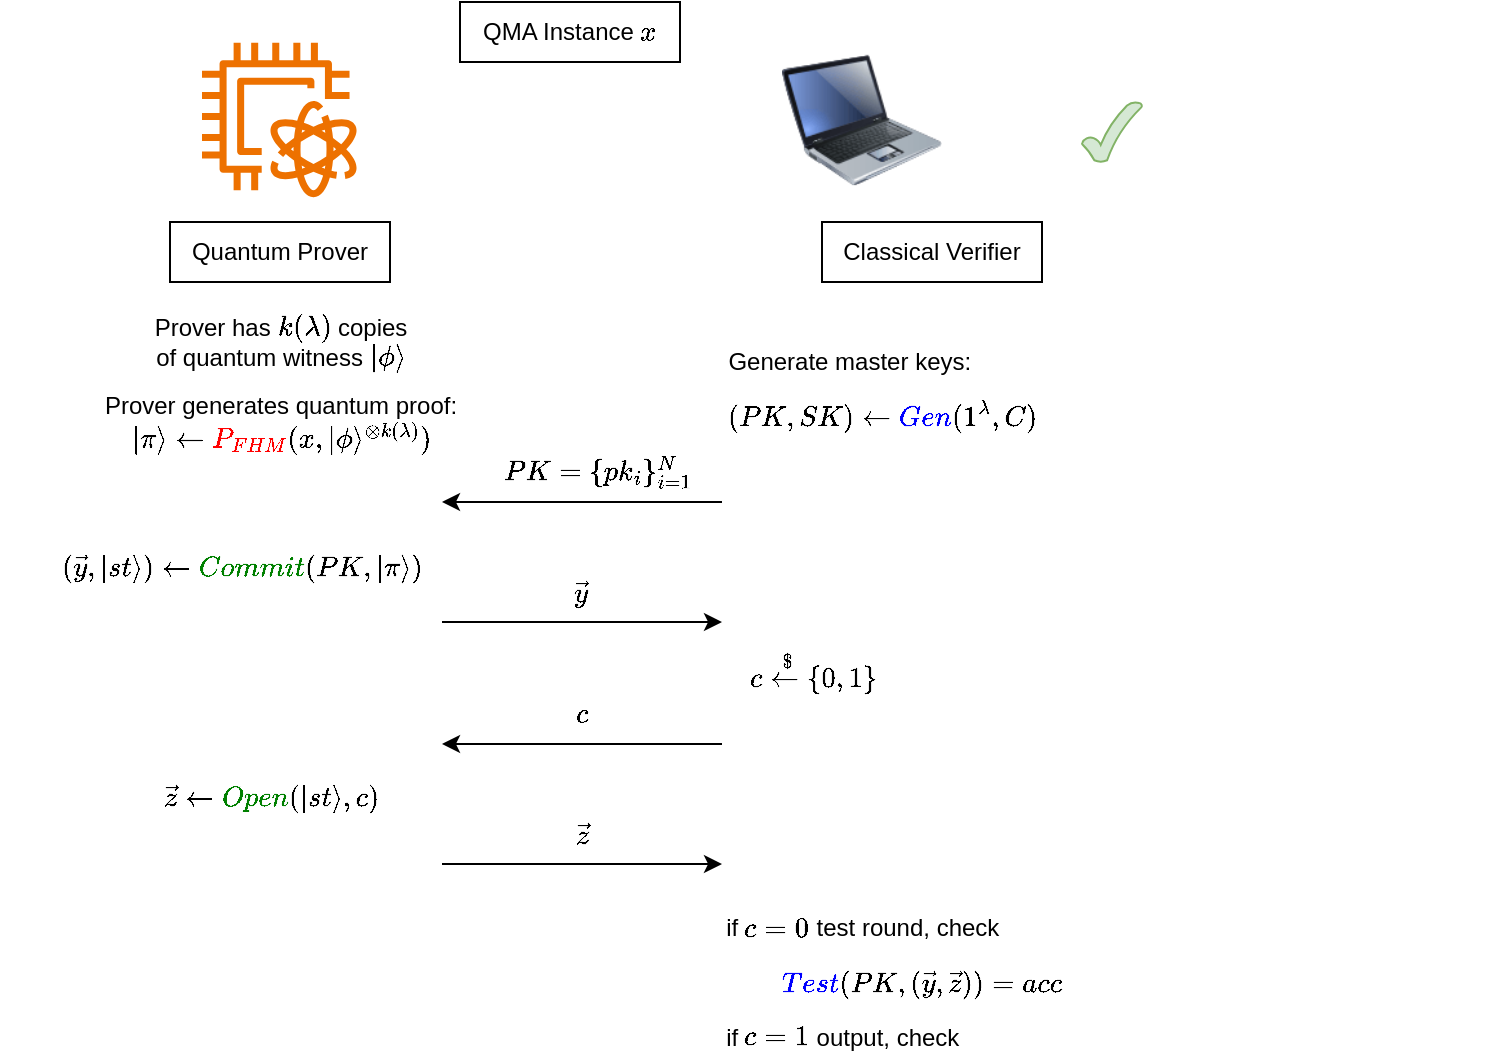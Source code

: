 <mxfile version="22.1.8" type="github">
  <diagram name="Page-1" id="_dstjYk30MXzqf1PtoBF">
    <mxGraphModel dx="794" dy="521" grid="1" gridSize="10" guides="1" tooltips="1" connect="1" arrows="1" fold="1" page="1" pageScale="1" pageWidth="850" pageHeight="1100" math="1" shadow="0">
      <root>
        <mxCell id="0" />
        <mxCell id="1" parent="0" />
        <mxCell id="ZD7uwhGMxv42USwJFpgz-1" value="" style="shape=image;verticalLabelPosition=bottom;labelBackgroundColor=default;verticalAlign=top;aspect=fixed;imageAspect=0;image=https://i.etsystatic.com/19934258/r/il/329e2e/1883115379/il_570xN.1883115379_aqot.jpg;" vertex="1" parent="1">
          <mxGeometry x="540" y="170" width="80" height="80" as="geometry" />
        </mxCell>
        <mxCell id="ZD7uwhGMxv42USwJFpgz-2" value="Classical Verifier" style="rounded=0;whiteSpace=wrap;html=1;" vertex="1" parent="1">
          <mxGeometry x="490" y="270" width="110" height="30" as="geometry" />
        </mxCell>
        <mxCell id="ZD7uwhGMxv42USwJFpgz-3" value="" style="image;html=1;image=img/lib/clip_art/computers/Laptop_128x128.png" vertex="1" parent="1">
          <mxGeometry x="470" y="179" width="80" height="80" as="geometry" />
        </mxCell>
        <mxCell id="ZD7uwhGMxv42USwJFpgz-4" value="" style="sketch=0;outlineConnect=0;fontColor=#232F3E;gradientColor=none;fillColor=#ED7100;strokeColor=none;dashed=0;verticalLabelPosition=bottom;verticalAlign=top;align=center;html=1;fontSize=12;fontStyle=0;aspect=fixed;pointerEvents=1;shape=mxgraph.aws4.braket_qpu;" vertex="1" parent="1">
          <mxGeometry x="180" y="180" width="78" height="78" as="geometry" />
        </mxCell>
        <mxCell id="ZD7uwhGMxv42USwJFpgz-5" value="Quantum Prover" style="rounded=0;whiteSpace=wrap;html=1;" vertex="1" parent="1">
          <mxGeometry x="164" y="270" width="110" height="30" as="geometry" />
        </mxCell>
        <mxCell id="ZD7uwhGMxv42USwJFpgz-6" value="" style="endArrow=classic;html=1;rounded=0;" edge="1" parent="1">
          <mxGeometry width="50" height="50" relative="1" as="geometry">
            <mxPoint x="300" y="470" as="sourcePoint" />
            <mxPoint x="440" y="470" as="targetPoint" />
          </mxGeometry>
        </mxCell>
        <mxCell id="ZD7uwhGMxv42USwJFpgz-7" value="QMA Instance \( x \)" style="rounded=0;whiteSpace=wrap;html=1;" vertex="1" parent="1">
          <mxGeometry x="309" y="160" width="110" height="30" as="geometry" />
        </mxCell>
        <mxCell id="ZD7uwhGMxv42USwJFpgz-8" value="Prover has \( k(\lambda) \) copies&lt;br&gt;of quantum witness&amp;nbsp;\(|\phi \rangle \)" style="text;html=1;align=center;verticalAlign=middle;resizable=0;points=[];autosize=1;strokeColor=none;fillColor=none;" vertex="1" parent="1">
          <mxGeometry x="114" y="310" width="210" height="40" as="geometry" />
        </mxCell>
        <mxCell id="ZD7uwhGMxv42USwJFpgz-12" value="" style="verticalLabelPosition=bottom;verticalAlign=top;html=1;shape=mxgraph.basic.tick;fillColor=#d5e8d4;strokeColor=#82b366;" vertex="1" parent="1">
          <mxGeometry x="620" y="210" width="30" height="30" as="geometry" />
        </mxCell>
        <mxCell id="ZD7uwhGMxv42USwJFpgz-13" value="Prover generates quantum proof:&lt;br&gt;\( |\pi\rangle \leftarrow&amp;nbsp;\textcolor{red}{&lt;br&gt;P_{FHM}}(x, |\phi\rangle^{\otimes k(\lambda)}) \)" style="text;html=1;align=center;verticalAlign=middle;resizable=0;points=[];autosize=1;strokeColor=none;fillColor=none;" vertex="1" parent="1">
          <mxGeometry x="79" y="340" width="280" height="60" as="geometry" />
        </mxCell>
        <mxCell id="ZD7uwhGMxv42USwJFpgz-14" value="&lt;div style=&quot;border-color: var(--border-color); text-align: right;&quot;&gt;&lt;br&gt;&lt;/div&gt;&lt;div style=&quot;border-color: var(--border-color); text-align: right;&quot;&gt;$$(\vec{y}, |st\rangle) \leftarrow \textcolor{green}{Commit}(PK, |\pi\rangle)$$&lt;/div&gt;" style="text;html=1;strokeColor=none;fillColor=none;align=center;verticalAlign=middle;whiteSpace=wrap;rounded=0;" vertex="1" parent="1">
          <mxGeometry x="170" y="420" width="60" height="30" as="geometry" />
        </mxCell>
        <mxCell id="ZD7uwhGMxv42USwJFpgz-15" value="\( \vec{y} \)" style="text;html=1;strokeColor=none;fillColor=none;align=center;verticalAlign=middle;whiteSpace=wrap;rounded=0;" vertex="1" parent="1">
          <mxGeometry x="340" y="440" width="60" height="30" as="geometry" />
        </mxCell>
        <mxCell id="ZD7uwhGMxv42USwJFpgz-17" value="$$c \xleftarrow{$} \{0,1\}$$" style="text;html=1;align=center;verticalAlign=middle;resizable=0;points=[];autosize=1;strokeColor=none;fillColor=none;" vertex="1" parent="1">
          <mxGeometry x="400" y="480" width="170" height="30" as="geometry" />
        </mxCell>
        <mxCell id="ZD7uwhGMxv42USwJFpgz-18" value="" style="endArrow=classic;html=1;rounded=0;" edge="1" parent="1">
          <mxGeometry width="50" height="50" relative="1" as="geometry">
            <mxPoint x="440" y="531" as="sourcePoint" />
            <mxPoint x="300" y="531" as="targetPoint" />
          </mxGeometry>
        </mxCell>
        <mxCell id="ZD7uwhGMxv42USwJFpgz-19" value="\( c \)" style="text;html=1;align=center;verticalAlign=middle;resizable=0;points=[];autosize=1;strokeColor=none;fillColor=none;" vertex="1" parent="1">
          <mxGeometry x="345" y="501" width="50" height="30" as="geometry" />
        </mxCell>
        <mxCell id="ZD7uwhGMxv42USwJFpgz-20" value="&lt;div style=&quot;border-color: var(--border-color); caret-color: rgb(0, 0, 0); color: rgb(0, 0, 0); font-family: Helvetica; font-size: 12px; font-style: normal; font-variant-caps: normal; font-weight: 400; letter-spacing: normal; text-align: right; text-indent: 0px; text-transform: none; word-spacing: 0px; -webkit-text-stroke-width: 0px; text-decoration: none;&quot;&gt;$$\vec{z} \leftarrow \textcolor{green}{Open}(|st\rangle, c)$$&lt;br&gt;&lt;/div&gt;" style="text;whiteSpace=wrap;html=1;" vertex="1" parent="1">
          <mxGeometry x="159" y="531" width="120" height="50" as="geometry" />
        </mxCell>
        <mxCell id="ZD7uwhGMxv42USwJFpgz-22" value="" style="endArrow=classic;html=1;rounded=0;" edge="1" parent="1">
          <mxGeometry width="50" height="50" relative="1" as="geometry">
            <mxPoint x="300" y="591" as="sourcePoint" />
            <mxPoint x="440" y="591" as="targetPoint" />
          </mxGeometry>
        </mxCell>
        <mxCell id="ZD7uwhGMxv42USwJFpgz-23" value="\( \vec{z} \)" style="text;html=1;strokeColor=none;fillColor=none;align=center;verticalAlign=middle;whiteSpace=wrap;rounded=0;" vertex="1" parent="1">
          <mxGeometry x="340" y="561" width="60" height="30" as="geometry" />
        </mxCell>
        <mxCell id="ZD7uwhGMxv42USwJFpgz-24" value="&lt;div style=&quot;border-color: var(--border-color); text-align: left;&quot;&gt;if \(c=0\) test round, check $$\textcolor{blue}{Test}(PK, (\vec{y}, \vec{z}))=acc$$&lt;/div&gt;&lt;div style=&quot;border-color: var(--border-color); text-align: left;&quot;&gt;if \(c=1\) output, check $$\textcolor{red}{V_{FHM}}(x,\textcolor{blue}{Out}(SK, (\vec{y}, \vec{z})))=acc$$&lt;/div&gt;" style="text;html=1;align=center;verticalAlign=middle;resizable=0;points=[];autosize=1;strokeColor=none;fillColor=none;" vertex="1" parent="1">
          <mxGeometry x="250" y="650" width="580" height="40" as="geometry" />
        </mxCell>
        <mxCell id="ZD7uwhGMxv42USwJFpgz-25" value="" style="endArrow=classic;html=1;rounded=0;" edge="1" parent="1">
          <mxGeometry width="50" height="50" relative="1" as="geometry">
            <mxPoint x="440" y="410" as="sourcePoint" />
            <mxPoint x="300" y="410" as="targetPoint" />
          </mxGeometry>
        </mxCell>
        <mxCell id="ZD7uwhGMxv42USwJFpgz-26" value="\( PK = \{ pk_i \}_{i=1}^{N} \)&amp;nbsp;" style="text;html=1;align=center;verticalAlign=middle;resizable=0;points=[];autosize=1;strokeColor=none;fillColor=none;" vertex="1" parent="1">
          <mxGeometry x="289" y="380" width="180" height="30" as="geometry" />
        </mxCell>
        <mxCell id="ZD7uwhGMxv42USwJFpgz-27" value="&lt;div style=&quot;border-color: var(--border-color); text-align: left;&quot;&gt;Generate master keys:&lt;/div&gt;&lt;div style=&quot;border-color: var(--border-color); text-align: left;&quot;&gt;$$(PK,SK)\leftarrow \textcolor{blue}{Gen}(1^\lambda, C)$$&lt;/div&gt;" style="text;html=1;align=center;verticalAlign=middle;resizable=0;points=[];autosize=1;strokeColor=none;fillColor=none;" vertex="1" parent="1">
          <mxGeometry x="350" y="340" width="340" height="40" as="geometry" />
        </mxCell>
      </root>
    </mxGraphModel>
  </diagram>
</mxfile>
